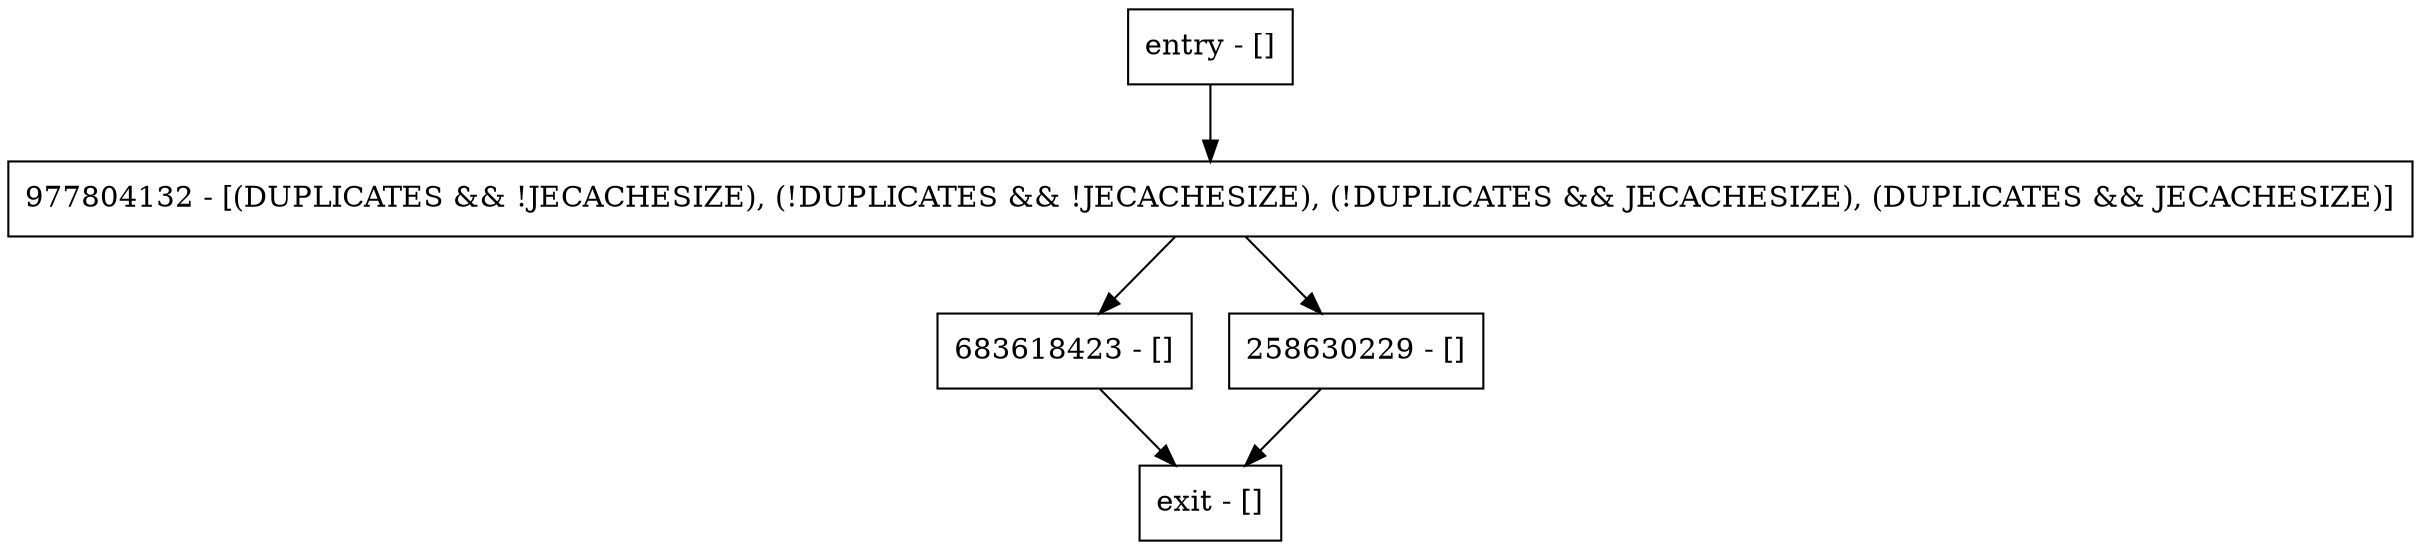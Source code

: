 digraph getSize {
node [shape=record];
entry [label="entry - []"];
exit [label="exit - []"];
683618423 [label="683618423 - []"];
258630229 [label="258630229 - []"];
977804132 [label="977804132 - [(DUPLICATES && !JECACHESIZE), (!DUPLICATES && !JECACHESIZE), (!DUPLICATES && JECACHESIZE), (DUPLICATES && JECACHESIZE)]"];
entry;
exit;
entry -> 977804132;
683618423 -> exit;
258630229 -> exit;
977804132 -> 683618423;
977804132 -> 258630229;
}
